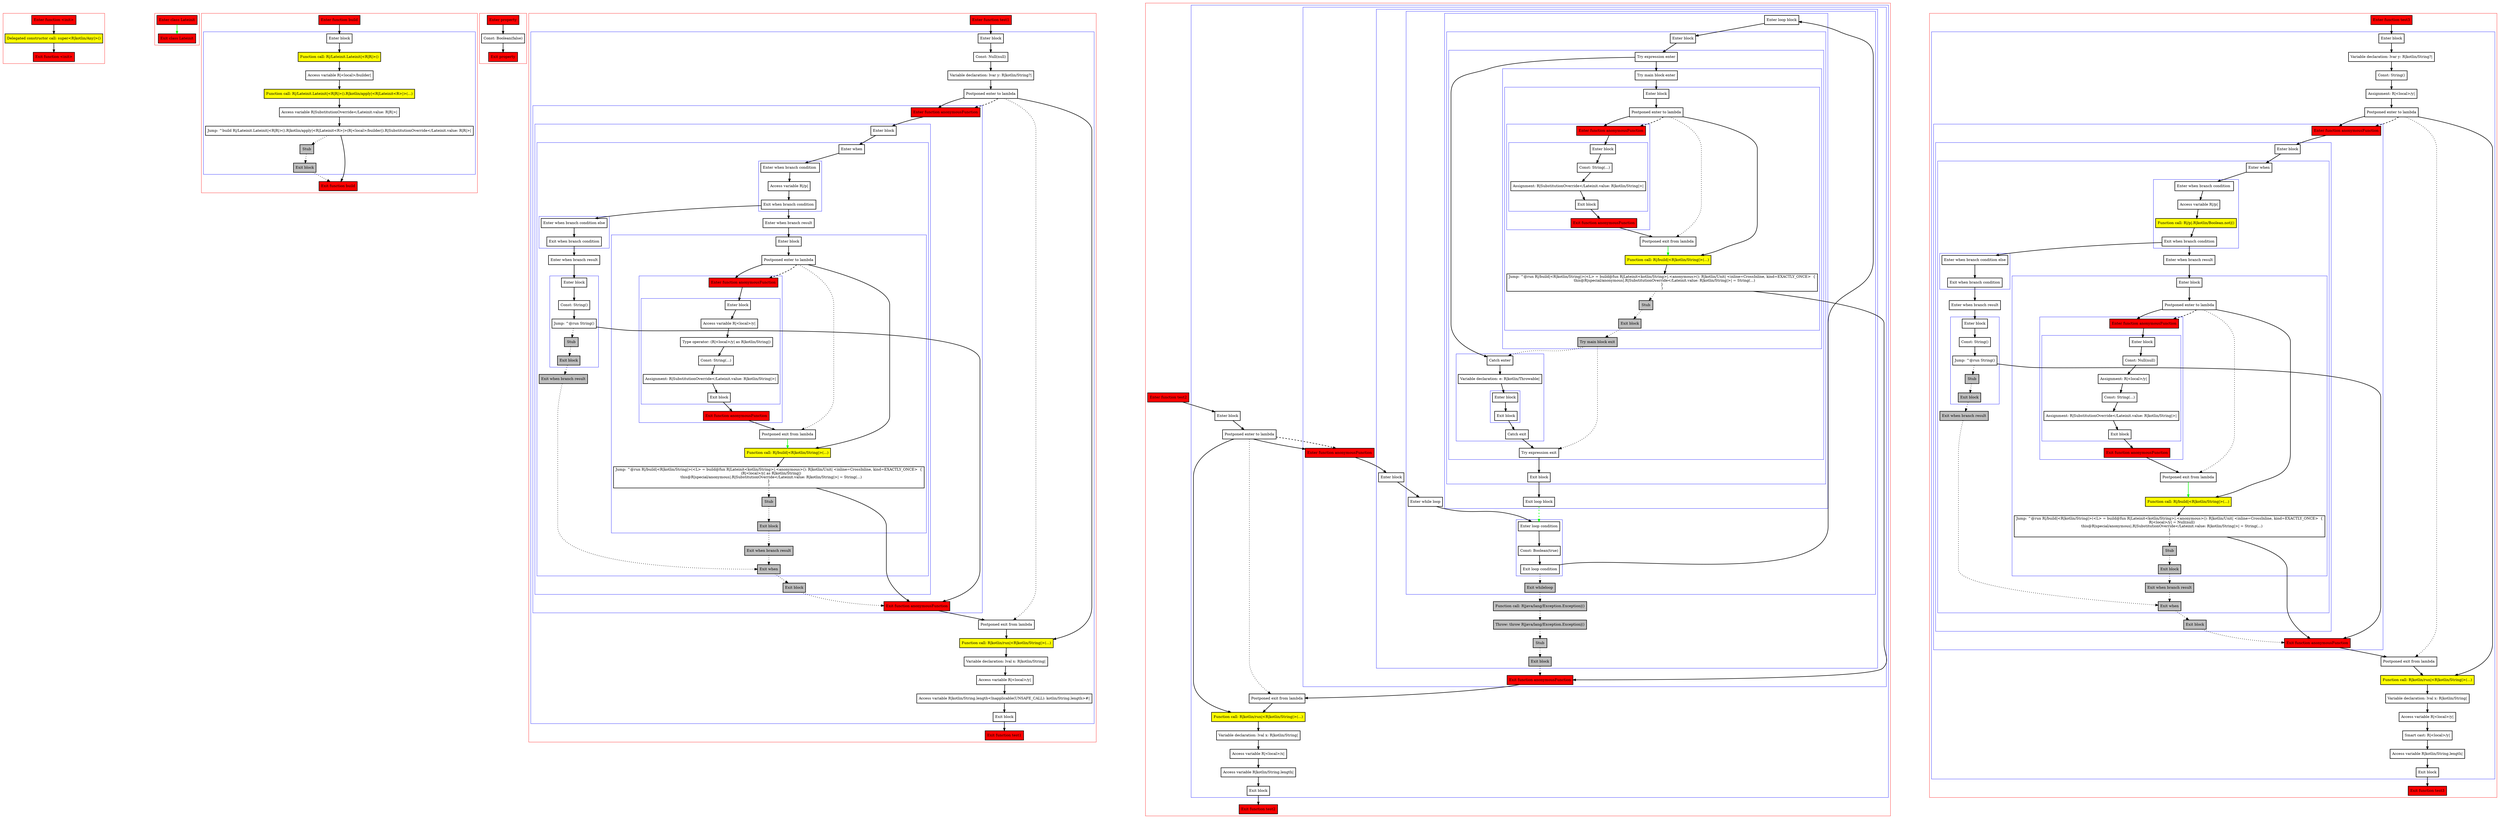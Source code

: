 digraph postponedLambdaInReturn_kt {
    graph [nodesep=3]
    node [shape=box penwidth=2]
    edge [penwidth=2]

    subgraph cluster_0 {
        color=red
        0 [label="Enter function <init>" style="filled" fillcolor=red];
        1 [label="Delegated constructor call: super<R|kotlin/Any|>()" style="filled" fillcolor=yellow];
        2 [label="Exit function <init>" style="filled" fillcolor=red];
    }
    0 -> {1};
    1 -> {2};

    subgraph cluster_1 {
        color=red
        3 [label="Enter class Lateinit" style="filled" fillcolor=red];
        4 [label="Exit class Lateinit" style="filled" fillcolor=red];
    }
    3 -> {4} [color=green];

    subgraph cluster_2 {
        color=red
        5 [label="Enter function build" style="filled" fillcolor=red];
        subgraph cluster_3 {
            color=blue
            6 [label="Enter block"];
            7 [label="Function call: R|/Lateinit.Lateinit|<R|R|>()" style="filled" fillcolor=yellow];
            8 [label="Access variable R|<local>/builder|"];
            9 [label="Function call: R|/Lateinit.Lateinit|<R|R|>().R|kotlin/apply|<R|Lateinit<R>|>(...)" style="filled" fillcolor=yellow];
            10 [label="Access variable R|SubstitutionOverride</Lateinit.value: R|R|>|"];
            11 [label="Jump: ^build R|/Lateinit.Lateinit|<R|R|>().R|kotlin/apply|<R|Lateinit<R>|>(R|<local>/builder|).R|SubstitutionOverride</Lateinit.value: R|R|>|"];
            12 [label="Stub" style="filled" fillcolor=gray];
            13 [label="Exit block" style="filled" fillcolor=gray];
        }
        14 [label="Exit function build" style="filled" fillcolor=red];
    }
    5 -> {6};
    6 -> {7};
    7 -> {8};
    8 -> {9};
    9 -> {10};
    10 -> {11};
    11 -> {14};
    11 -> {12} [style=dotted];
    12 -> {13} [style=dotted];
    13 -> {14} [style=dotted];

    subgraph cluster_4 {
        color=red
        15 [label="Enter property" style="filled" fillcolor=red];
        16 [label="Const: Boolean(false)"];
        17 [label="Exit property" style="filled" fillcolor=red];
    }
    15 -> {16};
    16 -> {17};

    subgraph cluster_5 {
        color=red
        18 [label="Enter function test1" style="filled" fillcolor=red];
        subgraph cluster_6 {
            color=blue
            19 [label="Enter block"];
            20 [label="Const: Null(null)"];
            21 [label="Variable declaration: lvar y: R|kotlin/String?|"];
            22 [label="Postponed enter to lambda"];
            subgraph cluster_7 {
                color=blue
                30 [label="Enter function anonymousFunction" style="filled" fillcolor=red];
                subgraph cluster_8 {
                    color=blue
                    31 [label="Enter block"];
                    subgraph cluster_9 {
                        color=blue
                        32 [label="Enter when"];
                        subgraph cluster_10 {
                            color=blue
                            33 [label="Enter when branch condition "];
                            34 [label="Access variable R|/p|"];
                            35 [label="Exit when branch condition"];
                        }
                        subgraph cluster_11 {
                            color=blue
                            36 [label="Enter when branch condition else"];
                            37 [label="Exit when branch condition"];
                        }
                        38 [label="Enter when branch result"];
                        subgraph cluster_12 {
                            color=blue
                            39 [label="Enter block"];
                            40 [label="Const: String()"];
                            41 [label="Jump: ^@run String()"];
                            42 [label="Stub" style="filled" fillcolor=gray];
                            43 [label="Exit block" style="filled" fillcolor=gray];
                        }
                        44 [label="Exit when branch result" style="filled" fillcolor=gray];
                        45 [label="Enter when branch result"];
                        subgraph cluster_13 {
                            color=blue
                            46 [label="Enter block"];
                            47 [label="Postponed enter to lambda"];
                            subgraph cluster_14 {
                                color=blue
                                57 [label="Enter function anonymousFunction" style="filled" fillcolor=red];
                                subgraph cluster_15 {
                                    color=blue
                                    58 [label="Enter block"];
                                    59 [label="Access variable R|<local>/y|"];
                                    60 [label="Type operator: (R|<local>/y| as R|kotlin/String|)"];
                                    61 [label="Const: String(...)"];
                                    62 [label="Assignment: R|SubstitutionOverride</Lateinit.value: R|kotlin/String|>|"];
                                    63 [label="Exit block"];
                                }
                                64 [label="Exit function anonymousFunction" style="filled" fillcolor=red];
                            }
                            48 [label="Postponed exit from lambda"];
                            49 [label="Function call: R|/build|<R|kotlin/String|>(...)" style="filled" fillcolor=yellow];
                            50 [label="Jump: ^@run R|/build|<R|kotlin/String|>(<L> = build@fun R|Lateinit<kotlin/String>|.<anonymous>(): R|kotlin/Unit| <inline=CrossInline, kind=EXACTLY_ONCE>  {
    (R|<local>/y| as R|kotlin/String|)
    this@R|special/anonymous|.R|SubstitutionOverride</Lateinit.value: R|kotlin/String|>| = String(...)
}
)"];
                            51 [label="Stub" style="filled" fillcolor=gray];
                            52 [label="Exit block" style="filled" fillcolor=gray];
                        }
                        53 [label="Exit when branch result" style="filled" fillcolor=gray];
                        54 [label="Exit when" style="filled" fillcolor=gray];
                    }
                    55 [label="Exit block" style="filled" fillcolor=gray];
                }
                56 [label="Exit function anonymousFunction" style="filled" fillcolor=red];
            }
            23 [label="Postponed exit from lambda"];
            24 [label="Function call: R|kotlin/run|<R|kotlin/String|>(...)" style="filled" fillcolor=yellow];
            25 [label="Variable declaration: lval x: R|kotlin/String|"];
            26 [label="Access variable R|<local>/y|"];
            27 [label="Access variable R|kotlin/String.length<Inapplicable(UNSAFE_CALL): kotlin/String.length>#|"];
            28 [label="Exit block"];
        }
        29 [label="Exit function test1" style="filled" fillcolor=red];
    }
    18 -> {19};
    19 -> {20};
    20 -> {21};
    21 -> {22};
    22 -> {24 30};
    22 -> {23} [style=dotted];
    22 -> {30} [style=dashed];
    23 -> {24};
    24 -> {25};
    25 -> {26};
    26 -> {27};
    27 -> {28};
    28 -> {29};
    30 -> {31};
    31 -> {32};
    32 -> {33};
    33 -> {34};
    34 -> {35};
    35 -> {36 45};
    36 -> {37};
    37 -> {38};
    38 -> {39};
    39 -> {40};
    40 -> {41};
    41 -> {56};
    41 -> {42} [style=dotted];
    42 -> {43} [style=dotted];
    43 -> {44} [style=dotted];
    44 -> {54} [style=dotted];
    45 -> {46};
    46 -> {47};
    47 -> {49 57};
    47 -> {48} [style=dotted];
    47 -> {57} [style=dashed];
    48 -> {49} [color=green];
    49 -> {50};
    50 -> {56};
    50 -> {51} [style=dotted];
    51 -> {52} [style=dotted];
    52 -> {53} [style=dotted];
    53 -> {54} [style=dotted];
    54 -> {55} [style=dotted];
    55 -> {56} [style=dotted];
    56 -> {23};
    57 -> {58};
    58 -> {59};
    59 -> {60};
    60 -> {61};
    61 -> {62};
    62 -> {63};
    63 -> {64};
    64 -> {48};

    subgraph cluster_16 {
        color=red
        65 [label="Enter function test2" style="filled" fillcolor=red];
        subgraph cluster_17 {
            color=blue
            66 [label="Enter block"];
            67 [label="Postponed enter to lambda"];
            subgraph cluster_18 {
                color=blue
                75 [label="Enter function anonymousFunction" style="filled" fillcolor=red];
                subgraph cluster_19 {
                    color=blue
                    76 [label="Enter block"];
                    subgraph cluster_20 {
                        color=blue
                        77 [label="Enter while loop"];
                        subgraph cluster_21 {
                            color=blue
                            78 [label="Enter loop condition"];
                            79 [label="Const: Boolean(true)"];
                            80 [label="Exit loop condition"];
                        }
                        subgraph cluster_22 {
                            color=blue
                            81 [label="Enter loop block"];
                            subgraph cluster_23 {
                                color=blue
                                82 [label="Enter block"];
                                subgraph cluster_24 {
                                    color=blue
                                    83 [label="Try expression enter"];
                                    subgraph cluster_25 {
                                        color=blue
                                        84 [label="Try main block enter"];
                                        subgraph cluster_26 {
                                            color=blue
                                            85 [label="Enter block"];
                                            86 [label="Postponed enter to lambda"];
                                            subgraph cluster_27 {
                                                color=blue
                                                107 [label="Enter function anonymousFunction" style="filled" fillcolor=red];
                                                subgraph cluster_28 {
                                                    color=blue
                                                    108 [label="Enter block"];
                                                    109 [label="Const: String(...)"];
                                                    110 [label="Assignment: R|SubstitutionOverride</Lateinit.value: R|kotlin/String|>|"];
                                                    111 [label="Exit block"];
                                                }
                                                112 [label="Exit function anonymousFunction" style="filled" fillcolor=red];
                                            }
                                            87 [label="Postponed exit from lambda"];
                                            88 [label="Function call: R|/build|<R|kotlin/String|>(...)" style="filled" fillcolor=yellow];
                                            89 [label="Jump: ^@run R|/build|<R|kotlin/String|>(<L> = build@fun R|Lateinit<kotlin/String>|.<anonymous>(): R|kotlin/Unit| <inline=CrossInline, kind=EXACTLY_ONCE>  {
    this@R|special/anonymous|.R|SubstitutionOverride</Lateinit.value: R|kotlin/String|>| = String(...)
}
)"];
                                            90 [label="Stub" style="filled" fillcolor=gray];
                                            91 [label="Exit block" style="filled" fillcolor=gray];
                                        }
                                        92 [label="Try main block exit" style="filled" fillcolor=gray];
                                    }
                                    subgraph cluster_29 {
                                        color=blue
                                        93 [label="Catch enter"];
                                        94 [label="Variable declaration: e: R|kotlin/Throwable|"];
                                        subgraph cluster_30 {
                                            color=blue
                                            95 [label="Enter block"];
                                            96 [label="Exit block"];
                                        }
                                        97 [label="Catch exit"];
                                    }
                                    98 [label="Try expression exit"];
                                }
                                99 [label="Exit block"];
                            }
                            100 [label="Exit loop block"];
                        }
                        101 [label="Exit whileloop" style="filled" fillcolor=gray];
                    }
                    102 [label="Function call: R|java/lang/Exception.Exception|()" style="filled" fillcolor=gray];
                    103 [label="Throw: throw R|java/lang/Exception.Exception|()" style="filled" fillcolor=gray];
                    104 [label="Stub" style="filled" fillcolor=gray];
                    105 [label="Exit block" style="filled" fillcolor=gray];
                }
                106 [label="Exit function anonymousFunction" style="filled" fillcolor=red];
            }
            68 [label="Postponed exit from lambda"];
            69 [label="Function call: R|kotlin/run|<R|kotlin/String|>(...)" style="filled" fillcolor=yellow];
            70 [label="Variable declaration: lval x: R|kotlin/String|"];
            71 [label="Access variable R|<local>/x|"];
            72 [label="Access variable R|kotlin/String.length|"];
            73 [label="Exit block"];
        }
        74 [label="Exit function test2" style="filled" fillcolor=red];
    }
    65 -> {66};
    66 -> {67};
    67 -> {69 75};
    67 -> {68} [style=dotted];
    67 -> {75} [style=dashed];
    68 -> {69};
    69 -> {70};
    70 -> {71};
    71 -> {72};
    72 -> {73};
    73 -> {74};
    75 -> {76};
    76 -> {77};
    77 -> {78};
    78 -> {79};
    79 -> {80};
    80 -> {81};
    80 -> {101} [style=dotted];
    81 -> {82};
    82 -> {83};
    83 -> {84 93};
    84 -> {85};
    85 -> {86};
    86 -> {88 107};
    86 -> {87} [style=dotted];
    86 -> {107} [style=dashed];
    87 -> {88} [color=green];
    88 -> {89};
    89 -> {106};
    89 -> {90} [style=dotted];
    90 -> {91} [style=dotted];
    91 -> {92} [style=dotted];
    92 -> {93 98} [style=dotted];
    93 -> {94};
    94 -> {95};
    95 -> {96};
    96 -> {97};
    97 -> {98};
    98 -> {99};
    99 -> {100};
    100 -> {78} [color=green style=dashed];
    101 -> {102} [style=dotted];
    102 -> {103} [style=dotted];
    103 -> {104} [style=dotted];
    104 -> {105} [style=dotted];
    105 -> {106} [style=dotted];
    106 -> {68};
    107 -> {108};
    108 -> {109};
    109 -> {110};
    110 -> {111};
    111 -> {112};
    112 -> {87};

    subgraph cluster_31 {
        color=red
        113 [label="Enter function test3" style="filled" fillcolor=red];
        subgraph cluster_32 {
            color=blue
            114 [label="Enter block"];
            115 [label="Variable declaration: lvar y: R|kotlin/String?|"];
            116 [label="Const: String()"];
            117 [label="Assignment: R|<local>/y|"];
            118 [label="Postponed enter to lambda"];
            subgraph cluster_33 {
                color=blue
                127 [label="Enter function anonymousFunction" style="filled" fillcolor=red];
                subgraph cluster_34 {
                    color=blue
                    128 [label="Enter block"];
                    subgraph cluster_35 {
                        color=blue
                        129 [label="Enter when"];
                        subgraph cluster_36 {
                            color=blue
                            130 [label="Enter when branch condition "];
                            131 [label="Access variable R|/p|"];
                            132 [label="Function call: R|/p|.R|kotlin/Boolean.not|()" style="filled" fillcolor=yellow];
                            133 [label="Exit when branch condition"];
                        }
                        subgraph cluster_37 {
                            color=blue
                            134 [label="Enter when branch condition else"];
                            135 [label="Exit when branch condition"];
                        }
                        136 [label="Enter when branch result"];
                        subgraph cluster_38 {
                            color=blue
                            137 [label="Enter block"];
                            138 [label="Const: String()"];
                            139 [label="Jump: ^@run String()"];
                            140 [label="Stub" style="filled" fillcolor=gray];
                            141 [label="Exit block" style="filled" fillcolor=gray];
                        }
                        142 [label="Exit when branch result" style="filled" fillcolor=gray];
                        143 [label="Enter when branch result"];
                        subgraph cluster_39 {
                            color=blue
                            144 [label="Enter block"];
                            145 [label="Postponed enter to lambda"];
                            subgraph cluster_40 {
                                color=blue
                                155 [label="Enter function anonymousFunction" style="filled" fillcolor=red];
                                subgraph cluster_41 {
                                    color=blue
                                    156 [label="Enter block"];
                                    157 [label="Const: Null(null)"];
                                    158 [label="Assignment: R|<local>/y|"];
                                    159 [label="Const: String(...)"];
                                    160 [label="Assignment: R|SubstitutionOverride</Lateinit.value: R|kotlin/String|>|"];
                                    161 [label="Exit block"];
                                }
                                162 [label="Exit function anonymousFunction" style="filled" fillcolor=red];
                            }
                            146 [label="Postponed exit from lambda"];
                            147 [label="Function call: R|/build|<R|kotlin/String|>(...)" style="filled" fillcolor=yellow];
                            148 [label="Jump: ^@run R|/build|<R|kotlin/String|>(<L> = build@fun R|Lateinit<kotlin/String>|.<anonymous>(): R|kotlin/Unit| <inline=CrossInline, kind=EXACTLY_ONCE>  {
    R|<local>/y| = Null(null)
    this@R|special/anonymous|.R|SubstitutionOverride</Lateinit.value: R|kotlin/String|>| = String(...)
}
)"];
                            149 [label="Stub" style="filled" fillcolor=gray];
                            150 [label="Exit block" style="filled" fillcolor=gray];
                        }
                        151 [label="Exit when branch result" style="filled" fillcolor=gray];
                        152 [label="Exit when" style="filled" fillcolor=gray];
                    }
                    153 [label="Exit block" style="filled" fillcolor=gray];
                }
                154 [label="Exit function anonymousFunction" style="filled" fillcolor=red];
            }
            119 [label="Postponed exit from lambda"];
            120 [label="Function call: R|kotlin/run|<R|kotlin/String|>(...)" style="filled" fillcolor=yellow];
            121 [label="Variable declaration: lval x: R|kotlin/String|"];
            122 [label="Access variable R|<local>/y|"];
            123 [label="Smart cast: R|<local>/y|"];
            124 [label="Access variable R|kotlin/String.length|"];
            125 [label="Exit block"];
        }
        126 [label="Exit function test3" style="filled" fillcolor=red];
    }
    113 -> {114};
    114 -> {115};
    115 -> {116};
    116 -> {117};
    117 -> {118};
    118 -> {120 127};
    118 -> {119} [style=dotted];
    118 -> {127} [style=dashed];
    119 -> {120};
    120 -> {121};
    121 -> {122};
    122 -> {123};
    123 -> {124};
    124 -> {125};
    125 -> {126};
    127 -> {128};
    128 -> {129};
    129 -> {130};
    130 -> {131};
    131 -> {132};
    132 -> {133};
    133 -> {134 143};
    134 -> {135};
    135 -> {136};
    136 -> {137};
    137 -> {138};
    138 -> {139};
    139 -> {154};
    139 -> {140} [style=dotted];
    140 -> {141} [style=dotted];
    141 -> {142} [style=dotted];
    142 -> {152} [style=dotted];
    143 -> {144};
    144 -> {145};
    145 -> {147 155};
    145 -> {146} [style=dotted];
    145 -> {155} [style=dashed];
    146 -> {147} [color=green];
    147 -> {148};
    148 -> {154};
    148 -> {149} [style=dotted];
    149 -> {150} [style=dotted];
    150 -> {151} [style=dotted];
    151 -> {152} [style=dotted];
    152 -> {153} [style=dotted];
    153 -> {154} [style=dotted];
    154 -> {119};
    155 -> {156};
    156 -> {157};
    157 -> {158};
    158 -> {159};
    159 -> {160};
    160 -> {161};
    161 -> {162};
    162 -> {146};

}
